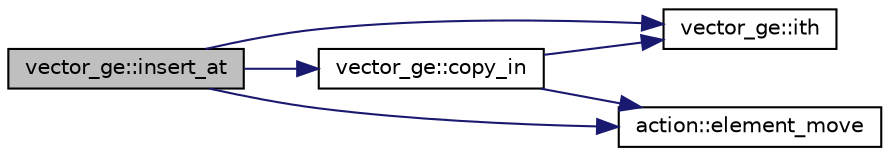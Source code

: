 digraph "vector_ge::insert_at"
{
  edge [fontname="Helvetica",fontsize="10",labelfontname="Helvetica",labelfontsize="10"];
  node [fontname="Helvetica",fontsize="10",shape=record];
  rankdir="LR";
  Node2362 [label="vector_ge::insert_at",height=0.2,width=0.4,color="black", fillcolor="grey75", style="filled", fontcolor="black"];
  Node2362 -> Node2363 [color="midnightblue",fontsize="10",style="solid",fontname="Helvetica"];
  Node2363 [label="vector_ge::ith",height=0.2,width=0.4,color="black", fillcolor="white", style="filled",URL="$d4/d6e/classvector__ge.html#a1ff002e8b746a9beb119d57dcd4a15ff"];
  Node2362 -> Node2364 [color="midnightblue",fontsize="10",style="solid",fontname="Helvetica"];
  Node2364 [label="action::element_move",height=0.2,width=0.4,color="black", fillcolor="white", style="filled",URL="$d2/d86/classaction.html#a550947491bbb534d3d7951f50198a874"];
  Node2362 -> Node2365 [color="midnightblue",fontsize="10",style="solid",fontname="Helvetica"];
  Node2365 [label="vector_ge::copy_in",height=0.2,width=0.4,color="black", fillcolor="white", style="filled",URL="$d4/d6e/classvector__ge.html#ad02ebf2d4e8bbf095685aea921999145"];
  Node2365 -> Node2363 [color="midnightblue",fontsize="10",style="solid",fontname="Helvetica"];
  Node2365 -> Node2364 [color="midnightblue",fontsize="10",style="solid",fontname="Helvetica"];
}
